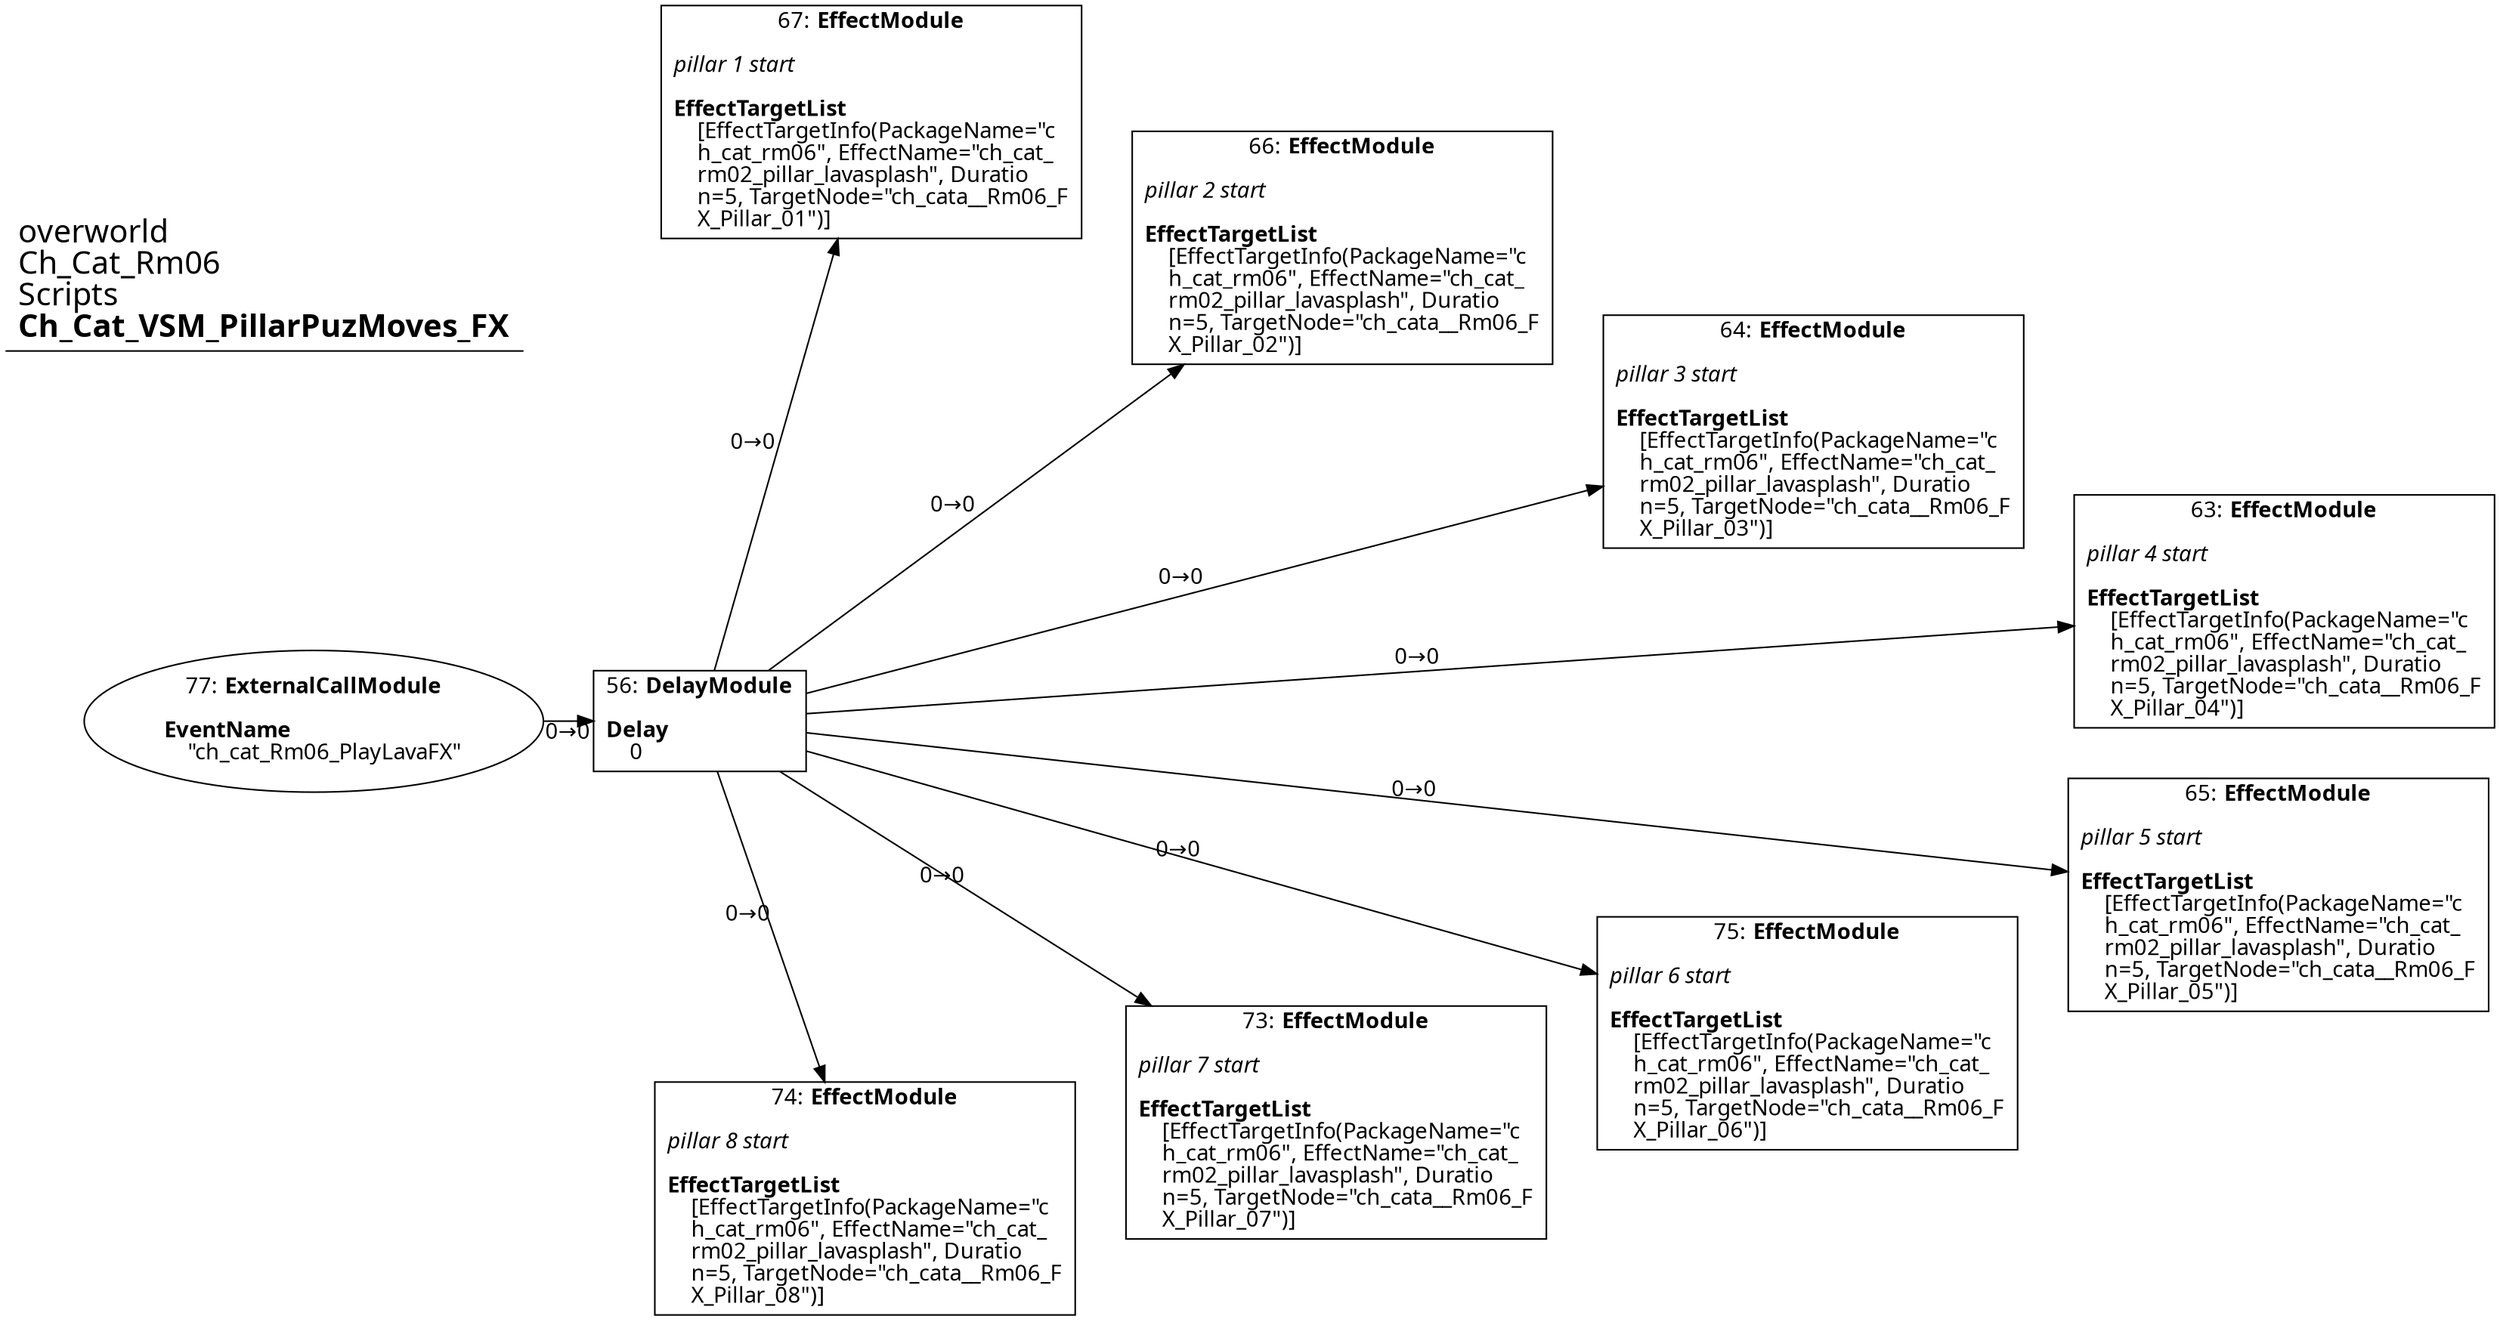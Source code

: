 digraph {
    layout = fdp;
    overlap = prism;
    sep = "+16";
    splines = spline;

    node [ shape = box ];

    graph [ fontname = "Segoe UI" ];
    node [ fontname = "Segoe UI" ];
    edge [ fontname = "Segoe UI" ];

    56 [ label = <56: <b>DelayModule</b><br/><br/><b>Delay</b><br align="left"/>    0<br align="left"/>> ];
    56 [ pos = "0.108,-0.277!" ];
    56 -> 63 [ label = "0→0" ];
    56 -> 64 [ label = "0→0" ];
    56 -> 65 [ label = "0→0" ];
    56 -> 67 [ label = "0→0" ];
    56 -> 66 [ label = "0→0" ];
    56 -> 75 [ label = "0→0" ];
    56 -> 73 [ label = "0→0" ];
    56 -> 74 [ label = "0→0" ];

    63 [ label = <63: <b>EffectModule</b><br/><br/><i>pillar 4 start<br align="left"/></i><br align="left"/><b>EffectTargetList</b><br align="left"/>    [EffectTargetInfo(PackageName=&quot;c<br align="left"/>    h_cat_rm06&quot;, EffectName=&quot;ch_cat_<br align="left"/>    rm02_pillar_lavasplash&quot;, Duratio<br align="left"/>    n=5, TargetNode=&quot;ch_cata__Rm06_F<br align="left"/>    X_Pillar_04&quot;)]<br align="left"/>> ];
    63 [ pos = "0.91400003,-0.21900001!" ];

    64 [ label = <64: <b>EffectModule</b><br/><br/><i>pillar 3 start<br align="left"/></i><br align="left"/><b>EffectTargetList</b><br align="left"/>    [EffectTargetInfo(PackageName=&quot;c<br align="left"/>    h_cat_rm06&quot;, EffectName=&quot;ch_cat_<br align="left"/>    rm02_pillar_lavasplash&quot;, Duratio<br align="left"/>    n=5, TargetNode=&quot;ch_cata__Rm06_F<br align="left"/>    X_Pillar_03&quot;)]<br align="left"/>> ];
    64 [ pos = "0.744,-0.15100001!" ];

    65 [ label = <65: <b>EffectModule</b><br/><br/><i>pillar 5 start<br align="left"/></i><br align="left"/><b>EffectTargetList</b><br align="left"/>    [EffectTargetInfo(PackageName=&quot;c<br align="left"/>    h_cat_rm06&quot;, EffectName=&quot;ch_cat_<br align="left"/>    rm02_pillar_lavasplash&quot;, Duratio<br align="left"/>    n=5, TargetNode=&quot;ch_cata__Rm06_F<br align="left"/>    X_Pillar_05&quot;)]<br align="left"/>> ];
    65 [ pos = "0.9110001,-0.356!" ];

    66 [ label = <66: <b>EffectModule</b><br/><br/><i>pillar 2 start<br align="left"/></i><br align="left"/><b>EffectTargetList</b><br align="left"/>    [EffectTargetInfo(PackageName=&quot;c<br align="left"/>    h_cat_rm06&quot;, EffectName=&quot;ch_cat_<br align="left"/>    rm02_pillar_lavasplash&quot;, Duratio<br align="left"/>    n=5, TargetNode=&quot;ch_cata__Rm06_F<br align="left"/>    X_Pillar_02&quot;)]<br align="left"/>> ];
    66 [ pos = "0.574,-0.087000005!" ];

    67 [ label = <67: <b>EffectModule</b><br/><br/><i>pillar 1 start<br align="left"/></i><br align="left"/><b>EffectTargetList</b><br align="left"/>    [EffectTargetInfo(PackageName=&quot;c<br align="left"/>    h_cat_rm06&quot;, EffectName=&quot;ch_cat_<br align="left"/>    rm02_pillar_lavasplash&quot;, Duratio<br align="left"/>    n=5, TargetNode=&quot;ch_cata__Rm06_F<br align="left"/>    X_Pillar_01&quot;)]<br align="left"/>> ];
    67 [ pos = "0.39900002,-0.041!" ];

    73 [ label = <73: <b>EffectModule</b><br/><br/><i>pillar 7 start<br align="left"/></i><br align="left"/><b>EffectTargetList</b><br align="left"/>    [EffectTargetInfo(PackageName=&quot;c<br align="left"/>    h_cat_rm06&quot;, EffectName=&quot;ch_cat_<br align="left"/>    rm02_pillar_lavasplash&quot;, Duratio<br align="left"/>    n=5, TargetNode=&quot;ch_cata__Rm06_F<br align="left"/>    X_Pillar_07&quot;)]<br align="left"/>> ];
    73 [ pos = "0.57000005,-0.448!" ];

    74 [ label = <74: <b>EffectModule</b><br/><br/><i>pillar 8 start<br align="left"/></i><br align="left"/><b>EffectTargetList</b><br align="left"/>    [EffectTargetInfo(PackageName=&quot;c<br align="left"/>    h_cat_rm06&quot;, EffectName=&quot;ch_cat_<br align="left"/>    rm02_pillar_lavasplash&quot;, Duratio<br align="left"/>    n=5, TargetNode=&quot;ch_cata__Rm06_F<br align="left"/>    X_Pillar_08&quot;)]<br align="left"/>> ];
    74 [ pos = "0.39400002,-0.48000002!" ];

    75 [ label = <75: <b>EffectModule</b><br/><br/><i>pillar 6 start<br align="left"/></i><br align="left"/><b>EffectTargetList</b><br align="left"/>    [EffectTargetInfo(PackageName=&quot;c<br align="left"/>    h_cat_rm06&quot;, EffectName=&quot;ch_cat_<br align="left"/>    rm02_pillar_lavasplash&quot;, Duratio<br align="left"/>    n=5, TargetNode=&quot;ch_cata__Rm06_F<br align="left"/>    X_Pillar_06&quot;)]<br align="left"/>> ];
    75 [ pos = "0.74300003,-0.411!" ];

    77 [ label = <77: <b>ExternalCallModule</b><br/><br/><b>EventName</b><br align="left"/>    &quot;ch_cat_Rm06_PlayLavaFX&quot;<br align="left"/>> ];
    77 [ shape = oval ]
    77 [ pos = "-0.11400001,-0.277!" ];
    77 -> 56 [ label = "0→0" ];

    title [ pos = "-0.115,-0.040000003!" ];
    title [ shape = underline ];
    title [ label = <<font point-size="20">overworld<br align="left"/>Ch_Cat_Rm06<br align="left"/>Scripts<br align="left"/><b>Ch_Cat_VSM_PillarPuzMoves_FX</b><br align="left"/></font>> ];
}
